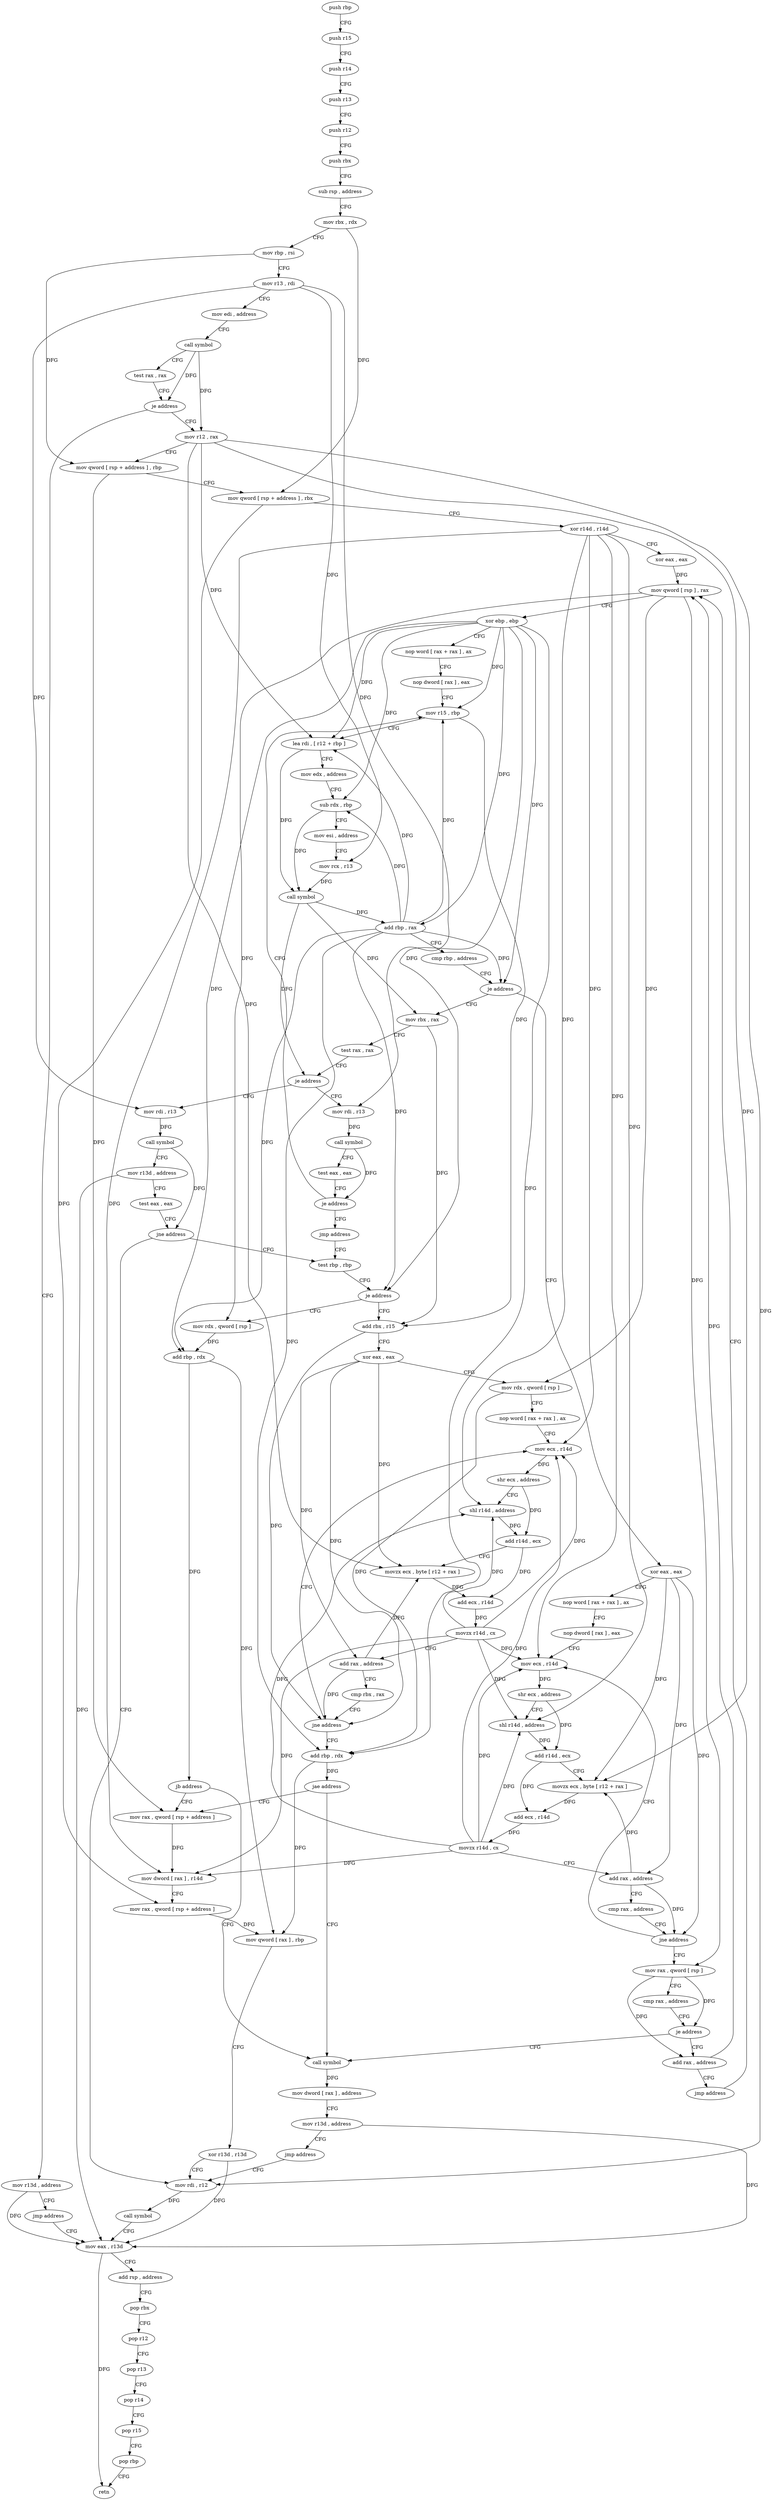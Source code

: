 digraph "func" {
"4222640" [label = "push rbp" ]
"4222641" [label = "push r15" ]
"4222643" [label = "push r14" ]
"4222645" [label = "push r13" ]
"4222647" [label = "push r12" ]
"4222649" [label = "push rbx" ]
"4222650" [label = "sub rsp , address" ]
"4222654" [label = "mov rbx , rdx" ]
"4222657" [label = "mov rbp , rsi" ]
"4222660" [label = "mov r13 , rdi" ]
"4222663" [label = "mov edi , address" ]
"4222668" [label = "call symbol" ]
"4222673" [label = "test rax , rax" ]
"4222676" [label = "je address" ]
"4222859" [label = "mov r13d , address" ]
"4222682" [label = "mov r12 , rax" ]
"4222865" [label = "jmp address" ]
"4223005" [label = "mov eax , r13d" ]
"4222685" [label = "mov qword [ rsp + address ] , rbp" ]
"4222690" [label = "mov qword [ rsp + address ] , rbx" ]
"4222695" [label = "xor r14d , r14d" ]
"4222698" [label = "xor eax , eax" ]
"4222700" [label = "mov qword [ rsp ] , rax" ]
"4223008" [label = "add rsp , address" ]
"4223012" [label = "pop rbx" ]
"4223013" [label = "pop r12" ]
"4223015" [label = "pop r13" ]
"4223017" [label = "pop r14" ]
"4223019" [label = "pop r15" ]
"4223021" [label = "pop rbp" ]
"4223022" [label = "retn" ]
"4222784" [label = "xor eax , eax" ]
"4222786" [label = "nop word [ rax + rax ] , ax" ]
"4222796" [label = "nop dword [ rax ] , eax" ]
"4222800" [label = "mov ecx , r14d" ]
"4222760" [label = "mov rbx , rax" ]
"4222763" [label = "test rax , rax" ]
"4222766" [label = "je address" ]
"4222870" [label = "mov rdi , r13" ]
"4222768" [label = "mov rdi , r13" ]
"4222803" [label = "shr ecx , address" ]
"4222805" [label = "shl r14d , address" ]
"4222809" [label = "add r14d , ecx" ]
"4222812" [label = "movzx ecx , byte [ r12 + rax ]" ]
"4222817" [label = "add ecx , r14d" ]
"4222820" [label = "movzx r14d , cx" ]
"4222824" [label = "add rax , address" ]
"4222828" [label = "cmp rax , address" ]
"4222834" [label = "jne address" ]
"4222836" [label = "mov rax , qword [ rsp ]" ]
"4222840" [label = "cmp rax , address" ]
"4222846" [label = "je address" ]
"4222950" [label = "call symbol" ]
"4222848" [label = "add rax , address" ]
"4222873" [label = "call symbol" ]
"4222878" [label = "mov r13d , address" ]
"4222884" [label = "test eax , eax" ]
"4222886" [label = "jne address" ]
"4222997" [label = "mov rdi , r12" ]
"4222888" [label = "test rbp , rbp" ]
"4222771" [label = "call symbol" ]
"4222776" [label = "test eax , eax" ]
"4222778" [label = "je address" ]
"4222720" [label = "mov r15 , rbp" ]
"4222780" [label = "jmp address" ]
"4222955" [label = "mov dword [ rax ] , address" ]
"4222961" [label = "mov r13d , address" ]
"4222967" [label = "jmp address" ]
"4222854" [label = "jmp address" ]
"4223000" [label = "call symbol" ]
"4222891" [label = "je address" ]
"4222969" [label = "mov rdx , qword [ rsp ]" ]
"4222893" [label = "add rbx , r15" ]
"4222723" [label = "lea rdi , [ r12 + rbp ]" ]
"4222727" [label = "mov edx , address" ]
"4222732" [label = "sub rdx , rbp" ]
"4222735" [label = "mov esi , address" ]
"4222740" [label = "mov rcx , r13" ]
"4222743" [label = "call symbol" ]
"4222748" [label = "add rbp , rax" ]
"4222751" [label = "cmp rbp , address" ]
"4222758" [label = "je address" ]
"4222704" [label = "xor ebp , ebp" ]
"4222706" [label = "nop word [ rax + rax ] , ax" ]
"4222716" [label = "nop dword [ rax ] , eax" ]
"4222973" [label = "add rbp , rdx" ]
"4222976" [label = "jb address" ]
"4222978" [label = "mov rax , qword [ rsp + address ]" ]
"4222896" [label = "xor eax , eax" ]
"4222898" [label = "mov rdx , qword [ rsp ]" ]
"4222902" [label = "nop word [ rax + rax ] , ax" ]
"4222912" [label = "mov ecx , r14d" ]
"4222983" [label = "mov dword [ rax ] , r14d" ]
"4222986" [label = "mov rax , qword [ rsp + address ]" ]
"4222991" [label = "mov qword [ rax ] , rbp" ]
"4222994" [label = "xor r13d , r13d" ]
"4222915" [label = "shr ecx , address" ]
"4222917" [label = "shl r14d , address" ]
"4222921" [label = "add r14d , ecx" ]
"4222924" [label = "movzx ecx , byte [ r12 + rax ]" ]
"4222929" [label = "add ecx , r14d" ]
"4222932" [label = "movzx r14d , cx" ]
"4222936" [label = "add rax , address" ]
"4222940" [label = "cmp rbx , rax" ]
"4222943" [label = "jne address" ]
"4222945" [label = "add rbp , rdx" ]
"4222948" [label = "jae address" ]
"4222640" -> "4222641" [ label = "CFG" ]
"4222641" -> "4222643" [ label = "CFG" ]
"4222643" -> "4222645" [ label = "CFG" ]
"4222645" -> "4222647" [ label = "CFG" ]
"4222647" -> "4222649" [ label = "CFG" ]
"4222649" -> "4222650" [ label = "CFG" ]
"4222650" -> "4222654" [ label = "CFG" ]
"4222654" -> "4222657" [ label = "CFG" ]
"4222654" -> "4222690" [ label = "DFG" ]
"4222657" -> "4222660" [ label = "CFG" ]
"4222657" -> "4222685" [ label = "DFG" ]
"4222660" -> "4222663" [ label = "CFG" ]
"4222660" -> "4222740" [ label = "DFG" ]
"4222660" -> "4222870" [ label = "DFG" ]
"4222660" -> "4222768" [ label = "DFG" ]
"4222663" -> "4222668" [ label = "CFG" ]
"4222668" -> "4222673" [ label = "CFG" ]
"4222668" -> "4222676" [ label = "DFG" ]
"4222668" -> "4222682" [ label = "DFG" ]
"4222673" -> "4222676" [ label = "CFG" ]
"4222676" -> "4222859" [ label = "CFG" ]
"4222676" -> "4222682" [ label = "CFG" ]
"4222859" -> "4222865" [ label = "CFG" ]
"4222859" -> "4223005" [ label = "DFG" ]
"4222682" -> "4222685" [ label = "CFG" ]
"4222682" -> "4222723" [ label = "DFG" ]
"4222682" -> "4222812" [ label = "DFG" ]
"4222682" -> "4222997" [ label = "DFG" ]
"4222682" -> "4222924" [ label = "DFG" ]
"4222865" -> "4223005" [ label = "CFG" ]
"4223005" -> "4223008" [ label = "CFG" ]
"4223005" -> "4223022" [ label = "DFG" ]
"4222685" -> "4222690" [ label = "CFG" ]
"4222685" -> "4222978" [ label = "DFG" ]
"4222690" -> "4222695" [ label = "CFG" ]
"4222690" -> "4222986" [ label = "DFG" ]
"4222695" -> "4222698" [ label = "CFG" ]
"4222695" -> "4222800" [ label = "DFG" ]
"4222695" -> "4222805" [ label = "DFG" ]
"4222695" -> "4222983" [ label = "DFG" ]
"4222695" -> "4222912" [ label = "DFG" ]
"4222695" -> "4222917" [ label = "DFG" ]
"4222698" -> "4222700" [ label = "DFG" ]
"4222700" -> "4222704" [ label = "CFG" ]
"4222700" -> "4222836" [ label = "DFG" ]
"4222700" -> "4222969" [ label = "DFG" ]
"4222700" -> "4222898" [ label = "DFG" ]
"4223008" -> "4223012" [ label = "CFG" ]
"4223012" -> "4223013" [ label = "CFG" ]
"4223013" -> "4223015" [ label = "CFG" ]
"4223015" -> "4223017" [ label = "CFG" ]
"4223017" -> "4223019" [ label = "CFG" ]
"4223019" -> "4223021" [ label = "CFG" ]
"4223021" -> "4223022" [ label = "CFG" ]
"4222784" -> "4222786" [ label = "CFG" ]
"4222784" -> "4222812" [ label = "DFG" ]
"4222784" -> "4222824" [ label = "DFG" ]
"4222784" -> "4222834" [ label = "DFG" ]
"4222786" -> "4222796" [ label = "CFG" ]
"4222796" -> "4222800" [ label = "CFG" ]
"4222800" -> "4222803" [ label = "DFG" ]
"4222760" -> "4222763" [ label = "CFG" ]
"4222760" -> "4222893" [ label = "DFG" ]
"4222763" -> "4222766" [ label = "CFG" ]
"4222766" -> "4222870" [ label = "CFG" ]
"4222766" -> "4222768" [ label = "CFG" ]
"4222870" -> "4222873" [ label = "DFG" ]
"4222768" -> "4222771" [ label = "DFG" ]
"4222803" -> "4222805" [ label = "CFG" ]
"4222803" -> "4222809" [ label = "DFG" ]
"4222805" -> "4222809" [ label = "DFG" ]
"4222809" -> "4222812" [ label = "CFG" ]
"4222809" -> "4222817" [ label = "DFG" ]
"4222812" -> "4222817" [ label = "DFG" ]
"4222817" -> "4222820" [ label = "DFG" ]
"4222820" -> "4222824" [ label = "CFG" ]
"4222820" -> "4222800" [ label = "DFG" ]
"4222820" -> "4222805" [ label = "DFG" ]
"4222820" -> "4222983" [ label = "DFG" ]
"4222820" -> "4222912" [ label = "DFG" ]
"4222820" -> "4222917" [ label = "DFG" ]
"4222824" -> "4222828" [ label = "CFG" ]
"4222824" -> "4222812" [ label = "DFG" ]
"4222824" -> "4222834" [ label = "DFG" ]
"4222828" -> "4222834" [ label = "CFG" ]
"4222834" -> "4222800" [ label = "CFG" ]
"4222834" -> "4222836" [ label = "CFG" ]
"4222836" -> "4222840" [ label = "CFG" ]
"4222836" -> "4222846" [ label = "DFG" ]
"4222836" -> "4222848" [ label = "DFG" ]
"4222840" -> "4222846" [ label = "CFG" ]
"4222846" -> "4222950" [ label = "CFG" ]
"4222846" -> "4222848" [ label = "CFG" ]
"4222950" -> "4222955" [ label = "DFG" ]
"4222848" -> "4222854" [ label = "CFG" ]
"4222848" -> "4222700" [ label = "DFG" ]
"4222873" -> "4222878" [ label = "CFG" ]
"4222873" -> "4222886" [ label = "DFG" ]
"4222878" -> "4222884" [ label = "CFG" ]
"4222878" -> "4223005" [ label = "DFG" ]
"4222884" -> "4222886" [ label = "CFG" ]
"4222886" -> "4222997" [ label = "CFG" ]
"4222886" -> "4222888" [ label = "CFG" ]
"4222997" -> "4223000" [ label = "DFG" ]
"4222888" -> "4222891" [ label = "CFG" ]
"4222771" -> "4222776" [ label = "CFG" ]
"4222771" -> "4222778" [ label = "DFG" ]
"4222776" -> "4222778" [ label = "CFG" ]
"4222778" -> "4222720" [ label = "CFG" ]
"4222778" -> "4222780" [ label = "CFG" ]
"4222720" -> "4222723" [ label = "CFG" ]
"4222720" -> "4222893" [ label = "DFG" ]
"4222780" -> "4222888" [ label = "CFG" ]
"4222955" -> "4222961" [ label = "CFG" ]
"4222961" -> "4222967" [ label = "CFG" ]
"4222961" -> "4223005" [ label = "DFG" ]
"4222967" -> "4222997" [ label = "CFG" ]
"4222854" -> "4222700" [ label = "CFG" ]
"4223000" -> "4223005" [ label = "CFG" ]
"4222891" -> "4222969" [ label = "CFG" ]
"4222891" -> "4222893" [ label = "CFG" ]
"4222969" -> "4222973" [ label = "DFG" ]
"4222893" -> "4222896" [ label = "CFG" ]
"4222893" -> "4222943" [ label = "DFG" ]
"4222723" -> "4222727" [ label = "CFG" ]
"4222723" -> "4222743" [ label = "DFG" ]
"4222727" -> "4222732" [ label = "CFG" ]
"4222732" -> "4222735" [ label = "CFG" ]
"4222732" -> "4222743" [ label = "DFG" ]
"4222735" -> "4222740" [ label = "CFG" ]
"4222740" -> "4222743" [ label = "DFG" ]
"4222743" -> "4222748" [ label = "DFG" ]
"4222743" -> "4222760" [ label = "DFG" ]
"4222743" -> "4222766" [ label = "DFG" ]
"4222748" -> "4222751" [ label = "CFG" ]
"4222748" -> "4222720" [ label = "DFG" ]
"4222748" -> "4222723" [ label = "DFG" ]
"4222748" -> "4222732" [ label = "DFG" ]
"4222748" -> "4222758" [ label = "DFG" ]
"4222748" -> "4222891" [ label = "DFG" ]
"4222748" -> "4222973" [ label = "DFG" ]
"4222748" -> "4222945" [ label = "DFG" ]
"4222751" -> "4222758" [ label = "CFG" ]
"4222758" -> "4222784" [ label = "CFG" ]
"4222758" -> "4222760" [ label = "CFG" ]
"4222704" -> "4222706" [ label = "CFG" ]
"4222704" -> "4222720" [ label = "DFG" ]
"4222704" -> "4222723" [ label = "DFG" ]
"4222704" -> "4222732" [ label = "DFG" ]
"4222704" -> "4222748" [ label = "DFG" ]
"4222704" -> "4222758" [ label = "DFG" ]
"4222704" -> "4222891" [ label = "DFG" ]
"4222704" -> "4222973" [ label = "DFG" ]
"4222704" -> "4222945" [ label = "DFG" ]
"4222706" -> "4222716" [ label = "CFG" ]
"4222716" -> "4222720" [ label = "CFG" ]
"4222973" -> "4222976" [ label = "DFG" ]
"4222973" -> "4222991" [ label = "DFG" ]
"4222976" -> "4222950" [ label = "CFG" ]
"4222976" -> "4222978" [ label = "CFG" ]
"4222978" -> "4222983" [ label = "DFG" ]
"4222896" -> "4222898" [ label = "CFG" ]
"4222896" -> "4222924" [ label = "DFG" ]
"4222896" -> "4222936" [ label = "DFG" ]
"4222896" -> "4222943" [ label = "DFG" ]
"4222898" -> "4222902" [ label = "CFG" ]
"4222898" -> "4222945" [ label = "DFG" ]
"4222902" -> "4222912" [ label = "CFG" ]
"4222912" -> "4222915" [ label = "DFG" ]
"4222983" -> "4222986" [ label = "CFG" ]
"4222986" -> "4222991" [ label = "DFG" ]
"4222991" -> "4222994" [ label = "CFG" ]
"4222994" -> "4222997" [ label = "CFG" ]
"4222994" -> "4223005" [ label = "DFG" ]
"4222915" -> "4222917" [ label = "CFG" ]
"4222915" -> "4222921" [ label = "DFG" ]
"4222917" -> "4222921" [ label = "DFG" ]
"4222921" -> "4222924" [ label = "CFG" ]
"4222921" -> "4222929" [ label = "DFG" ]
"4222924" -> "4222929" [ label = "DFG" ]
"4222929" -> "4222932" [ label = "DFG" ]
"4222932" -> "4222936" [ label = "CFG" ]
"4222932" -> "4222800" [ label = "DFG" ]
"4222932" -> "4222805" [ label = "DFG" ]
"4222932" -> "4222983" [ label = "DFG" ]
"4222932" -> "4222912" [ label = "DFG" ]
"4222932" -> "4222917" [ label = "DFG" ]
"4222936" -> "4222940" [ label = "CFG" ]
"4222936" -> "4222924" [ label = "DFG" ]
"4222936" -> "4222943" [ label = "DFG" ]
"4222940" -> "4222943" [ label = "CFG" ]
"4222943" -> "4222912" [ label = "CFG" ]
"4222943" -> "4222945" [ label = "CFG" ]
"4222945" -> "4222948" [ label = "DFG" ]
"4222945" -> "4222991" [ label = "DFG" ]
"4222948" -> "4222978" [ label = "CFG" ]
"4222948" -> "4222950" [ label = "CFG" ]
}
